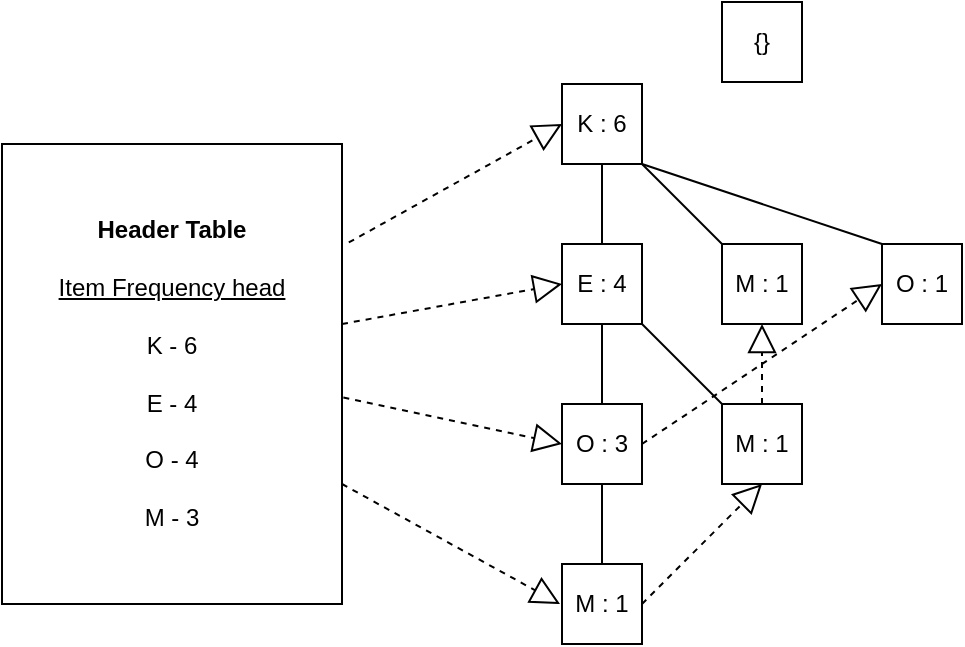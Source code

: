 <mxfile version="13.7.3" type="github">
  <diagram id="-Jtt_3MR1NpMMPZAaNFP" name="Page-1">
    <mxGraphModel dx="782" dy="437" grid="1" gridSize="10" guides="1" tooltips="1" connect="1" arrows="1" fold="1" page="1" pageScale="1" pageWidth="850" pageHeight="1100" math="0" shadow="0">
      <root>
        <mxCell id="0" />
        <mxCell id="1" parent="0" />
        <mxCell id="yjj8UdVl8cW0Mhc2JFxJ-1" value="&lt;b&gt;Header Table&lt;/b&gt;&lt;br&gt;&lt;u&gt;&lt;br&gt;Item Frequency head&lt;br&gt;&lt;/u&gt;&lt;br&gt;K - 6&lt;br&gt;&lt;br&gt;E - 4&lt;br&gt;&lt;br&gt;O - 4&lt;br&gt;&lt;br&gt;M - 3" style="rounded=0;whiteSpace=wrap;html=1;" vertex="1" parent="1">
          <mxGeometry x="80" y="190" width="170" height="230" as="geometry" />
        </mxCell>
        <mxCell id="yjj8UdVl8cW0Mhc2JFxJ-2" value="{}" style="whiteSpace=wrap;html=1;aspect=fixed;" vertex="1" parent="1">
          <mxGeometry x="440" y="119" width="40" height="40" as="geometry" />
        </mxCell>
        <mxCell id="yjj8UdVl8cW0Mhc2JFxJ-3" value="K : 6" style="whiteSpace=wrap;html=1;aspect=fixed;" vertex="1" parent="1">
          <mxGeometry x="360" y="160" width="40" height="40" as="geometry" />
        </mxCell>
        <mxCell id="yjj8UdVl8cW0Mhc2JFxJ-4" value="E : 4" style="whiteSpace=wrap;html=1;aspect=fixed;" vertex="1" parent="1">
          <mxGeometry x="360" y="240" width="40" height="40" as="geometry" />
        </mxCell>
        <mxCell id="yjj8UdVl8cW0Mhc2JFxJ-5" value="O : 3" style="whiteSpace=wrap;html=1;aspect=fixed;" vertex="1" parent="1">
          <mxGeometry x="360" y="320" width="40" height="40" as="geometry" />
        </mxCell>
        <mxCell id="yjj8UdVl8cW0Mhc2JFxJ-6" value="M : 1" style="whiteSpace=wrap;html=1;aspect=fixed;" vertex="1" parent="1">
          <mxGeometry x="360" y="400" width="40" height="40" as="geometry" />
        </mxCell>
        <mxCell id="yjj8UdVl8cW0Mhc2JFxJ-7" value="M : 1" style="whiteSpace=wrap;html=1;aspect=fixed;" vertex="1" parent="1">
          <mxGeometry x="440" y="240" width="40" height="40" as="geometry" />
        </mxCell>
        <mxCell id="yjj8UdVl8cW0Mhc2JFxJ-8" value="O : 1" style="whiteSpace=wrap;html=1;aspect=fixed;" vertex="1" parent="1">
          <mxGeometry x="520" y="240" width="40" height="40" as="geometry" />
        </mxCell>
        <mxCell id="yjj8UdVl8cW0Mhc2JFxJ-9" value="M : 1" style="whiteSpace=wrap;html=1;aspect=fixed;" vertex="1" parent="1">
          <mxGeometry x="440" y="320" width="40" height="40" as="geometry" />
        </mxCell>
        <mxCell id="yjj8UdVl8cW0Mhc2JFxJ-10" value="" style="endArrow=block;dashed=1;endFill=0;endSize=12;html=1;entryX=0;entryY=0.5;entryDx=0;entryDy=0;exitX=1.02;exitY=0.214;exitDx=0;exitDy=0;exitPerimeter=0;" edge="1" parent="1" source="yjj8UdVl8cW0Mhc2JFxJ-1" target="yjj8UdVl8cW0Mhc2JFxJ-3">
          <mxGeometry width="160" relative="1" as="geometry">
            <mxPoint x="320" y="260" as="sourcePoint" />
            <mxPoint x="480" y="260" as="targetPoint" />
          </mxGeometry>
        </mxCell>
        <mxCell id="yjj8UdVl8cW0Mhc2JFxJ-11" value="" style="endArrow=block;dashed=1;endFill=0;endSize=12;html=1;exitX=1.02;exitY=0.214;exitDx=0;exitDy=0;exitPerimeter=0;" edge="1" parent="1">
          <mxGeometry width="160" relative="1" as="geometry">
            <mxPoint x="250.0" y="280" as="sourcePoint" />
            <mxPoint x="360" y="260" as="targetPoint" />
          </mxGeometry>
        </mxCell>
        <mxCell id="yjj8UdVl8cW0Mhc2JFxJ-12" value="" style="endArrow=block;dashed=1;endFill=0;endSize=12;html=1;entryX=0;entryY=0.5;entryDx=0;entryDy=0;exitX=1.004;exitY=0.551;exitDx=0;exitDy=0;exitPerimeter=0;" edge="1" parent="1" source="yjj8UdVl8cW0Mhc2JFxJ-1" target="yjj8UdVl8cW0Mhc2JFxJ-5">
          <mxGeometry width="160" relative="1" as="geometry">
            <mxPoint x="250.0" y="334.61" as="sourcePoint" />
            <mxPoint x="356.6" y="275.39" as="targetPoint" />
          </mxGeometry>
        </mxCell>
        <mxCell id="yjj8UdVl8cW0Mhc2JFxJ-13" value="" style="endArrow=block;dashed=1;endFill=0;endSize=12;html=1;exitX=1.004;exitY=0.551;exitDx=0;exitDy=0;exitPerimeter=0;" edge="1" parent="1">
          <mxGeometry width="160" relative="1" as="geometry">
            <mxPoint x="250.0" y="360" as="sourcePoint" />
            <mxPoint x="359" y="420" as="targetPoint" />
          </mxGeometry>
        </mxCell>
        <mxCell id="yjj8UdVl8cW0Mhc2JFxJ-14" value="" style="endArrow=block;dashed=1;endFill=0;endSize=12;html=1;exitX=1.004;exitY=0.551;exitDx=0;exitDy=0;exitPerimeter=0;entryX=0.5;entryY=1;entryDx=0;entryDy=0;" edge="1" parent="1" target="yjj8UdVl8cW0Mhc2JFxJ-9">
          <mxGeometry width="160" relative="1" as="geometry">
            <mxPoint x="400" y="420" as="sourcePoint" />
            <mxPoint x="509" y="480" as="targetPoint" />
          </mxGeometry>
        </mxCell>
        <mxCell id="yjj8UdVl8cW0Mhc2JFxJ-15" value="" style="endArrow=block;dashed=1;endFill=0;endSize=12;html=1;exitX=1.004;exitY=0.551;exitDx=0;exitDy=0;exitPerimeter=0;entryX=0;entryY=0.5;entryDx=0;entryDy=0;" edge="1" parent="1" target="yjj8UdVl8cW0Mhc2JFxJ-8">
          <mxGeometry width="160" relative="1" as="geometry">
            <mxPoint x="400" y="340" as="sourcePoint" />
            <mxPoint x="509" y="400" as="targetPoint" />
          </mxGeometry>
        </mxCell>
        <mxCell id="yjj8UdVl8cW0Mhc2JFxJ-16" value="" style="endArrow=block;dashed=1;endFill=0;endSize=12;html=1;exitX=0.5;exitY=0;exitDx=0;exitDy=0;entryX=0.5;entryY=1;entryDx=0;entryDy=0;" edge="1" parent="1" source="yjj8UdVl8cW0Mhc2JFxJ-9" target="yjj8UdVl8cW0Mhc2JFxJ-7">
          <mxGeometry width="160" relative="1" as="geometry">
            <mxPoint x="410" y="350" as="sourcePoint" />
            <mxPoint x="530" y="270" as="targetPoint" />
          </mxGeometry>
        </mxCell>
        <mxCell id="yjj8UdVl8cW0Mhc2JFxJ-18" value="" style="endArrow=none;html=1;exitX=0.5;exitY=0;exitDx=0;exitDy=0;" edge="1" parent="1" source="yjj8UdVl8cW0Mhc2JFxJ-4">
          <mxGeometry width="50" height="50" relative="1" as="geometry">
            <mxPoint x="330" y="250" as="sourcePoint" />
            <mxPoint x="380" y="200" as="targetPoint" />
          </mxGeometry>
        </mxCell>
        <mxCell id="yjj8UdVl8cW0Mhc2JFxJ-19" value="" style="endArrow=none;html=1;exitX=0.5;exitY=1;exitDx=0;exitDy=0;entryX=0.5;entryY=0;entryDx=0;entryDy=0;" edge="1" parent="1" source="yjj8UdVl8cW0Mhc2JFxJ-4" target="yjj8UdVl8cW0Mhc2JFxJ-5">
          <mxGeometry width="50" height="50" relative="1" as="geometry">
            <mxPoint x="390" y="250" as="sourcePoint" />
            <mxPoint x="390" y="210" as="targetPoint" />
          </mxGeometry>
        </mxCell>
        <mxCell id="yjj8UdVl8cW0Mhc2JFxJ-21" value="" style="endArrow=none;html=1;exitX=0.5;exitY=0;exitDx=0;exitDy=0;entryX=0.5;entryY=1;entryDx=0;entryDy=0;" edge="1" parent="1" source="yjj8UdVl8cW0Mhc2JFxJ-6" target="yjj8UdVl8cW0Mhc2JFxJ-5">
          <mxGeometry width="50" height="50" relative="1" as="geometry">
            <mxPoint x="350" y="410" as="sourcePoint" />
            <mxPoint x="400" y="360" as="targetPoint" />
          </mxGeometry>
        </mxCell>
        <mxCell id="yjj8UdVl8cW0Mhc2JFxJ-22" value="" style="endArrow=none;html=1;exitX=0;exitY=0;exitDx=0;exitDy=0;entryX=1;entryY=1;entryDx=0;entryDy=0;" edge="1" parent="1" source="yjj8UdVl8cW0Mhc2JFxJ-7" target="yjj8UdVl8cW0Mhc2JFxJ-3">
          <mxGeometry width="50" height="50" relative="1" as="geometry">
            <mxPoint x="390" y="410" as="sourcePoint" />
            <mxPoint x="390" y="370" as="targetPoint" />
          </mxGeometry>
        </mxCell>
        <mxCell id="yjj8UdVl8cW0Mhc2JFxJ-23" value="" style="endArrow=none;html=1;exitX=0;exitY=0;exitDx=0;exitDy=0;" edge="1" parent="1" source="yjj8UdVl8cW0Mhc2JFxJ-8">
          <mxGeometry width="50" height="50" relative="1" as="geometry">
            <mxPoint x="450" y="250" as="sourcePoint" />
            <mxPoint x="400" y="200" as="targetPoint" />
          </mxGeometry>
        </mxCell>
        <mxCell id="yjj8UdVl8cW0Mhc2JFxJ-24" value="" style="endArrow=none;html=1;exitX=0;exitY=0;exitDx=0;exitDy=0;entryX=1;entryY=1;entryDx=0;entryDy=0;" edge="1" parent="1" source="yjj8UdVl8cW0Mhc2JFxJ-9" target="yjj8UdVl8cW0Mhc2JFxJ-4">
          <mxGeometry width="50" height="50" relative="1" as="geometry">
            <mxPoint x="460" y="260" as="sourcePoint" />
            <mxPoint x="420" y="220" as="targetPoint" />
          </mxGeometry>
        </mxCell>
      </root>
    </mxGraphModel>
  </diagram>
</mxfile>

